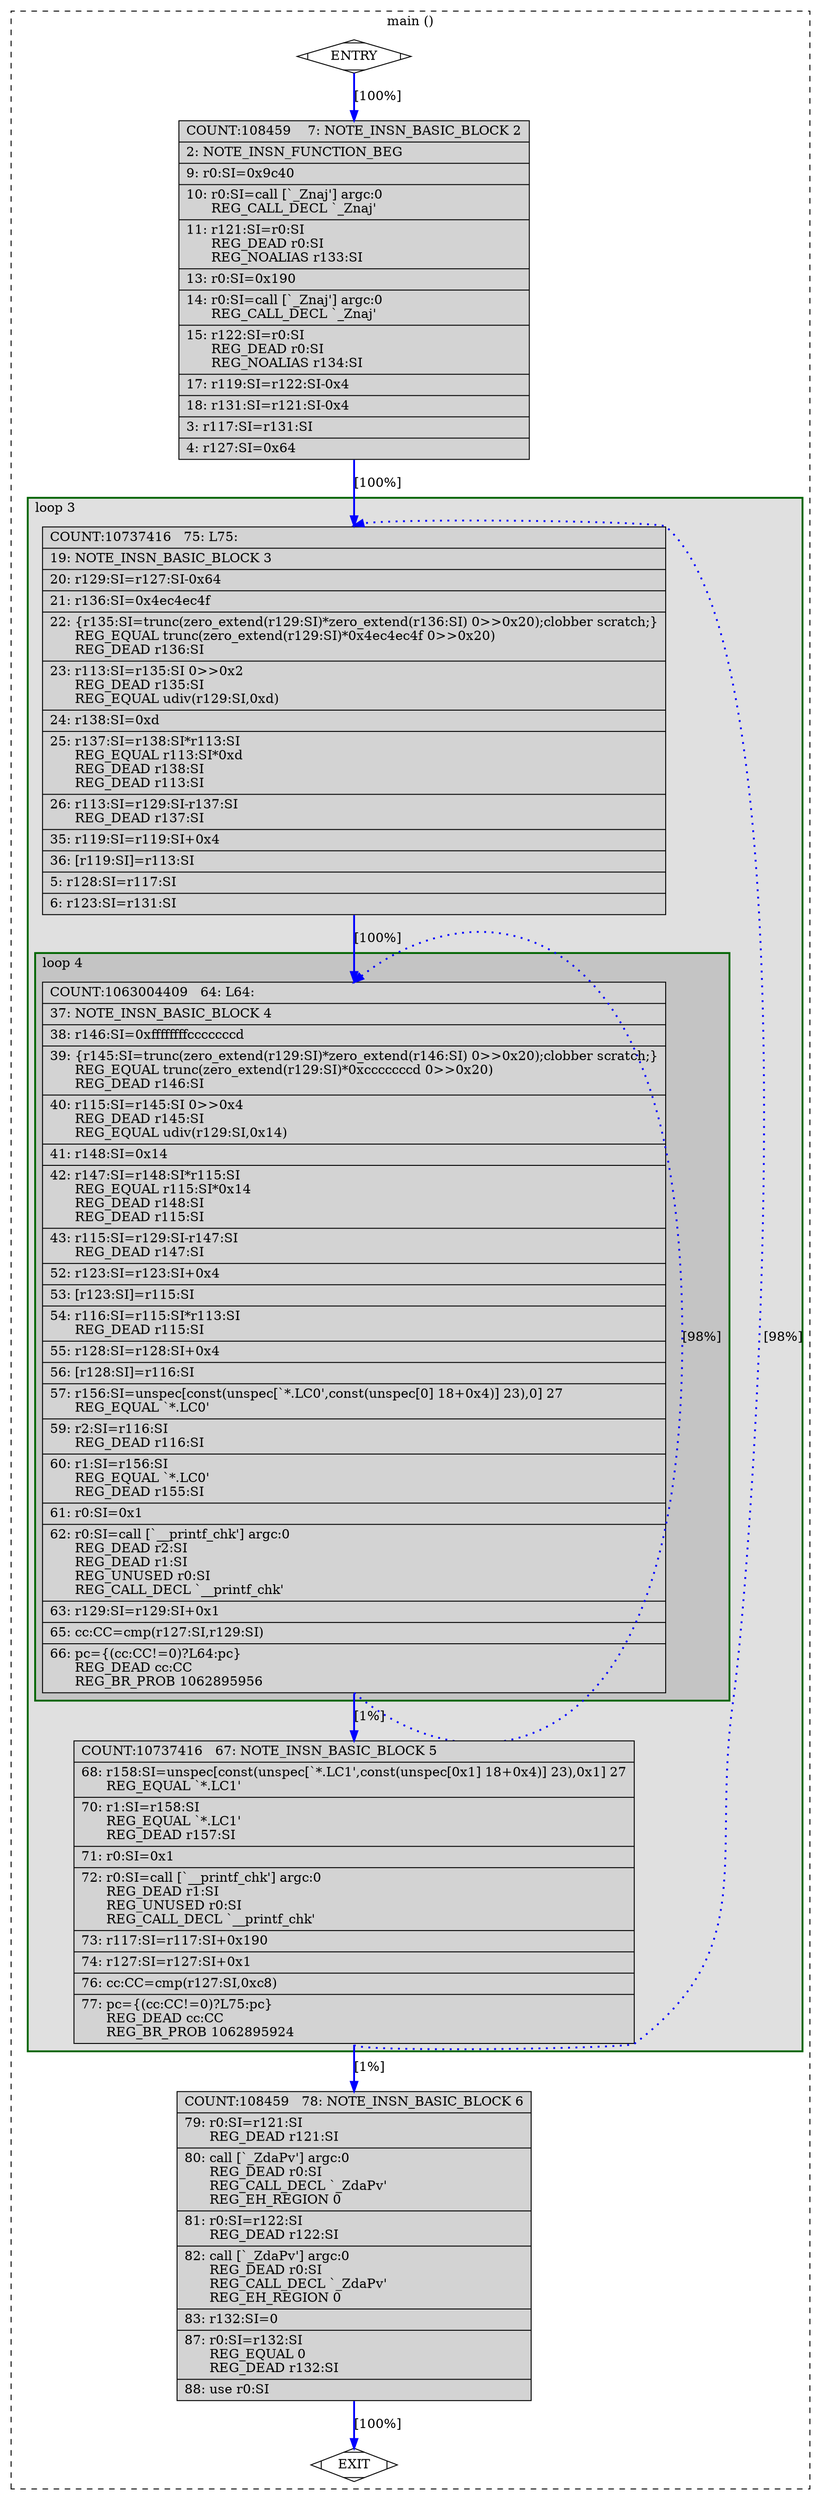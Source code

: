 digraph "a-matmul-v2.cpp.252r.fwprop1" {
overlap=false;
subgraph "cluster_main" {
	style="dashed";
	color="black";
	label="main ()";
	subgraph cluster_30_3 {
	style="filled";
	color="darkgreen";
	fillcolor="grey88";
	label="loop 3";
	labeljust=l;
	penwidth=2;
	subgraph cluster_30_4 {
	style="filled";
	color="darkgreen";
	fillcolor="grey77";
	label="loop 4";
	labeljust=l;
	penwidth=2;
	fn_30_basic_block_4 [shape=record,style=filled,fillcolor=lightgrey,label="{COUNT:1063004409\ \ \ 64:\ L64:\l\
|\ \ \ 37:\ NOTE_INSN_BASIC_BLOCK\ 4\l\
|\ \ \ 38:\ r146:SI=0xffffffffcccccccd\l\
|\ \ \ 39:\ \{r145:SI=trunc(zero_extend(r129:SI)*zero_extend(r146:SI)\ 0\>\>0x20);clobber\ scratch;\}\l\
\ \ \ \ \ \ REG_EQUAL\ trunc(zero_extend(r129:SI)*0xcccccccd\ 0\>\>0x20)\l\
\ \ \ \ \ \ REG_DEAD\ r146:SI\l\
|\ \ \ 40:\ r115:SI=r145:SI\ 0\>\>0x4\l\
\ \ \ \ \ \ REG_DEAD\ r145:SI\l\
\ \ \ \ \ \ REG_EQUAL\ udiv(r129:SI,0x14)\l\
|\ \ \ 41:\ r148:SI=0x14\l\
|\ \ \ 42:\ r147:SI=r148:SI*r115:SI\l\
\ \ \ \ \ \ REG_EQUAL\ r115:SI*0x14\l\
\ \ \ \ \ \ REG_DEAD\ r148:SI\l\
\ \ \ \ \ \ REG_DEAD\ r115:SI\l\
|\ \ \ 43:\ r115:SI=r129:SI-r147:SI\l\
\ \ \ \ \ \ REG_DEAD\ r147:SI\l\
|\ \ \ 52:\ r123:SI=r123:SI+0x4\l\
|\ \ \ 53:\ [r123:SI]=r115:SI\l\
|\ \ \ 54:\ r116:SI=r115:SI*r113:SI\l\
\ \ \ \ \ \ REG_DEAD\ r115:SI\l\
|\ \ \ 55:\ r128:SI=r128:SI+0x4\l\
|\ \ \ 56:\ [r128:SI]=r116:SI\l\
|\ \ \ 57:\ r156:SI=unspec[const(unspec[`*.LC0',const(unspec[0]\ 18+0x4)]\ 23),0]\ 27\l\
\ \ \ \ \ \ REG_EQUAL\ `*.LC0'\l\
|\ \ \ 59:\ r2:SI=r116:SI\l\
\ \ \ \ \ \ REG_DEAD\ r116:SI\l\
|\ \ \ 60:\ r1:SI=r156:SI\l\
\ \ \ \ \ \ REG_EQUAL\ `*.LC0'\l\
\ \ \ \ \ \ REG_DEAD\ r155:SI\l\
|\ \ \ 61:\ r0:SI=0x1\l\
|\ \ \ 62:\ r0:SI=call\ [`__printf_chk']\ argc:0\l\
\ \ \ \ \ \ REG_DEAD\ r2:SI\l\
\ \ \ \ \ \ REG_DEAD\ r1:SI\l\
\ \ \ \ \ \ REG_UNUSED\ r0:SI\l\
\ \ \ \ \ \ REG_CALL_DECL\ `__printf_chk'\l\
|\ \ \ 63:\ r129:SI=r129:SI+0x1\l\
|\ \ \ 65:\ cc:CC=cmp(r127:SI,r129:SI)\l\
|\ \ \ 66:\ pc=\{(cc:CC!=0)?L64:pc\}\l\
\ \ \ \ \ \ REG_DEAD\ cc:CC\l\
\ \ \ \ \ \ REG_BR_PROB\ 1062895956\l\
}"];

	}
	fn_30_basic_block_3 [shape=record,style=filled,fillcolor=lightgrey,label="{COUNT:10737416\ \ \ 75:\ L75:\l\
|\ \ \ 19:\ NOTE_INSN_BASIC_BLOCK\ 3\l\
|\ \ \ 20:\ r129:SI=r127:SI-0x64\l\
|\ \ \ 21:\ r136:SI=0x4ec4ec4f\l\
|\ \ \ 22:\ \{r135:SI=trunc(zero_extend(r129:SI)*zero_extend(r136:SI)\ 0\>\>0x20);clobber\ scratch;\}\l\
\ \ \ \ \ \ REG_EQUAL\ trunc(zero_extend(r129:SI)*0x4ec4ec4f\ 0\>\>0x20)\l\
\ \ \ \ \ \ REG_DEAD\ r136:SI\l\
|\ \ \ 23:\ r113:SI=r135:SI\ 0\>\>0x2\l\
\ \ \ \ \ \ REG_DEAD\ r135:SI\l\
\ \ \ \ \ \ REG_EQUAL\ udiv(r129:SI,0xd)\l\
|\ \ \ 24:\ r138:SI=0xd\l\
|\ \ \ 25:\ r137:SI=r138:SI*r113:SI\l\
\ \ \ \ \ \ REG_EQUAL\ r113:SI*0xd\l\
\ \ \ \ \ \ REG_DEAD\ r138:SI\l\
\ \ \ \ \ \ REG_DEAD\ r113:SI\l\
|\ \ \ 26:\ r113:SI=r129:SI-r137:SI\l\
\ \ \ \ \ \ REG_DEAD\ r137:SI\l\
|\ \ \ 35:\ r119:SI=r119:SI+0x4\l\
|\ \ \ 36:\ [r119:SI]=r113:SI\l\
|\ \ \ \ 5:\ r128:SI=r117:SI\l\
|\ \ \ \ 6:\ r123:SI=r131:SI\l\
}"];

	fn_30_basic_block_5 [shape=record,style=filled,fillcolor=lightgrey,label="{COUNT:10737416\ \ \ 67:\ NOTE_INSN_BASIC_BLOCK\ 5\l\
|\ \ \ 68:\ r158:SI=unspec[const(unspec[`*.LC1',const(unspec[0x1]\ 18+0x4)]\ 23),0x1]\ 27\l\
\ \ \ \ \ \ REG_EQUAL\ `*.LC1'\l\
|\ \ \ 70:\ r1:SI=r158:SI\l\
\ \ \ \ \ \ REG_EQUAL\ `*.LC1'\l\
\ \ \ \ \ \ REG_DEAD\ r157:SI\l\
|\ \ \ 71:\ r0:SI=0x1\l\
|\ \ \ 72:\ r0:SI=call\ [`__printf_chk']\ argc:0\l\
\ \ \ \ \ \ REG_DEAD\ r1:SI\l\
\ \ \ \ \ \ REG_UNUSED\ r0:SI\l\
\ \ \ \ \ \ REG_CALL_DECL\ `__printf_chk'\l\
|\ \ \ 73:\ r117:SI=r117:SI+0x190\l\
|\ \ \ 74:\ r127:SI=r127:SI+0x1\l\
|\ \ \ 76:\ cc:CC=cmp(r127:SI,0xc8)\l\
|\ \ \ 77:\ pc=\{(cc:CC!=0)?L75:pc\}\l\
\ \ \ \ \ \ REG_DEAD\ cc:CC\l\
\ \ \ \ \ \ REG_BR_PROB\ 1062895924\l\
}"];

	}
	fn_30_basic_block_0 [shape=Mdiamond,style=filled,fillcolor=white,label="ENTRY"];

	fn_30_basic_block_1 [shape=Mdiamond,style=filled,fillcolor=white,label="EXIT"];

	fn_30_basic_block_2 [shape=record,style=filled,fillcolor=lightgrey,label="{COUNT:108459\ \ \ \ 7:\ NOTE_INSN_BASIC_BLOCK\ 2\l\
|\ \ \ \ 2:\ NOTE_INSN_FUNCTION_BEG\l\
|\ \ \ \ 9:\ r0:SI=0x9c40\l\
|\ \ \ 10:\ r0:SI=call\ [`_Znaj']\ argc:0\l\
\ \ \ \ \ \ REG_CALL_DECL\ `_Znaj'\l\
|\ \ \ 11:\ r121:SI=r0:SI\l\
\ \ \ \ \ \ REG_DEAD\ r0:SI\l\
\ \ \ \ \ \ REG_NOALIAS\ r133:SI\l\
|\ \ \ 13:\ r0:SI=0x190\l\
|\ \ \ 14:\ r0:SI=call\ [`_Znaj']\ argc:0\l\
\ \ \ \ \ \ REG_CALL_DECL\ `_Znaj'\l\
|\ \ \ 15:\ r122:SI=r0:SI\l\
\ \ \ \ \ \ REG_DEAD\ r0:SI\l\
\ \ \ \ \ \ REG_NOALIAS\ r134:SI\l\
|\ \ \ 17:\ r119:SI=r122:SI-0x4\l\
|\ \ \ 18:\ r131:SI=r121:SI-0x4\l\
|\ \ \ \ 3:\ r117:SI=r131:SI\l\
|\ \ \ \ 4:\ r127:SI=0x64\l\
}"];

	fn_30_basic_block_6 [shape=record,style=filled,fillcolor=lightgrey,label="{COUNT:108459\ \ \ 78:\ NOTE_INSN_BASIC_BLOCK\ 6\l\
|\ \ \ 79:\ r0:SI=r121:SI\l\
\ \ \ \ \ \ REG_DEAD\ r121:SI\l\
|\ \ \ 80:\ call\ [`_ZdaPv']\ argc:0\l\
\ \ \ \ \ \ REG_DEAD\ r0:SI\l\
\ \ \ \ \ \ REG_CALL_DECL\ `_ZdaPv'\l\
\ \ \ \ \ \ REG_EH_REGION\ 0\l\
|\ \ \ 81:\ r0:SI=r122:SI\l\
\ \ \ \ \ \ REG_DEAD\ r122:SI\l\
|\ \ \ 82:\ call\ [`_ZdaPv']\ argc:0\l\
\ \ \ \ \ \ REG_DEAD\ r0:SI\l\
\ \ \ \ \ \ REG_CALL_DECL\ `_ZdaPv'\l\
\ \ \ \ \ \ REG_EH_REGION\ 0\l\
|\ \ \ 83:\ r132:SI=0\l\
|\ \ \ 87:\ r0:SI=r132:SI\l\
\ \ \ \ \ \ REG_EQUAL\ 0\l\
\ \ \ \ \ \ REG_DEAD\ r132:SI\l\
|\ \ \ 88:\ use\ r0:SI\l\
}"];

	fn_30_basic_block_0:s -> fn_30_basic_block_2:n [style="solid,bold",color=blue,weight=100,constraint=true,label="[100%]"];
	fn_30_basic_block_2:s -> fn_30_basic_block_3:n [style="solid,bold",color=blue,weight=100,constraint=true,label="[100%]"];
	fn_30_basic_block_3:s -> fn_30_basic_block_4:n [style="solid,bold",color=blue,weight=100,constraint=true,label="[100%]"];
	fn_30_basic_block_4:s -> fn_30_basic_block_4:n [style="dotted,bold",color=blue,weight=10,constraint=false,label="[98%]"];
	fn_30_basic_block_4:s -> fn_30_basic_block_5:n [style="solid,bold",color=blue,weight=100,constraint=true,label="[1%]"];
	fn_30_basic_block_5:s -> fn_30_basic_block_3:n [style="dotted,bold",color=blue,weight=10,constraint=false,label="[98%]"];
	fn_30_basic_block_5:s -> fn_30_basic_block_6:n [style="solid,bold",color=blue,weight=100,constraint=true,label="[1%]"];
	fn_30_basic_block_6:s -> fn_30_basic_block_1:n [style="solid,bold",color=blue,weight=100,constraint=true,label="[100%]"];
	fn_30_basic_block_0:s -> fn_30_basic_block_1:n [style="invis",constraint=true];
}
}

